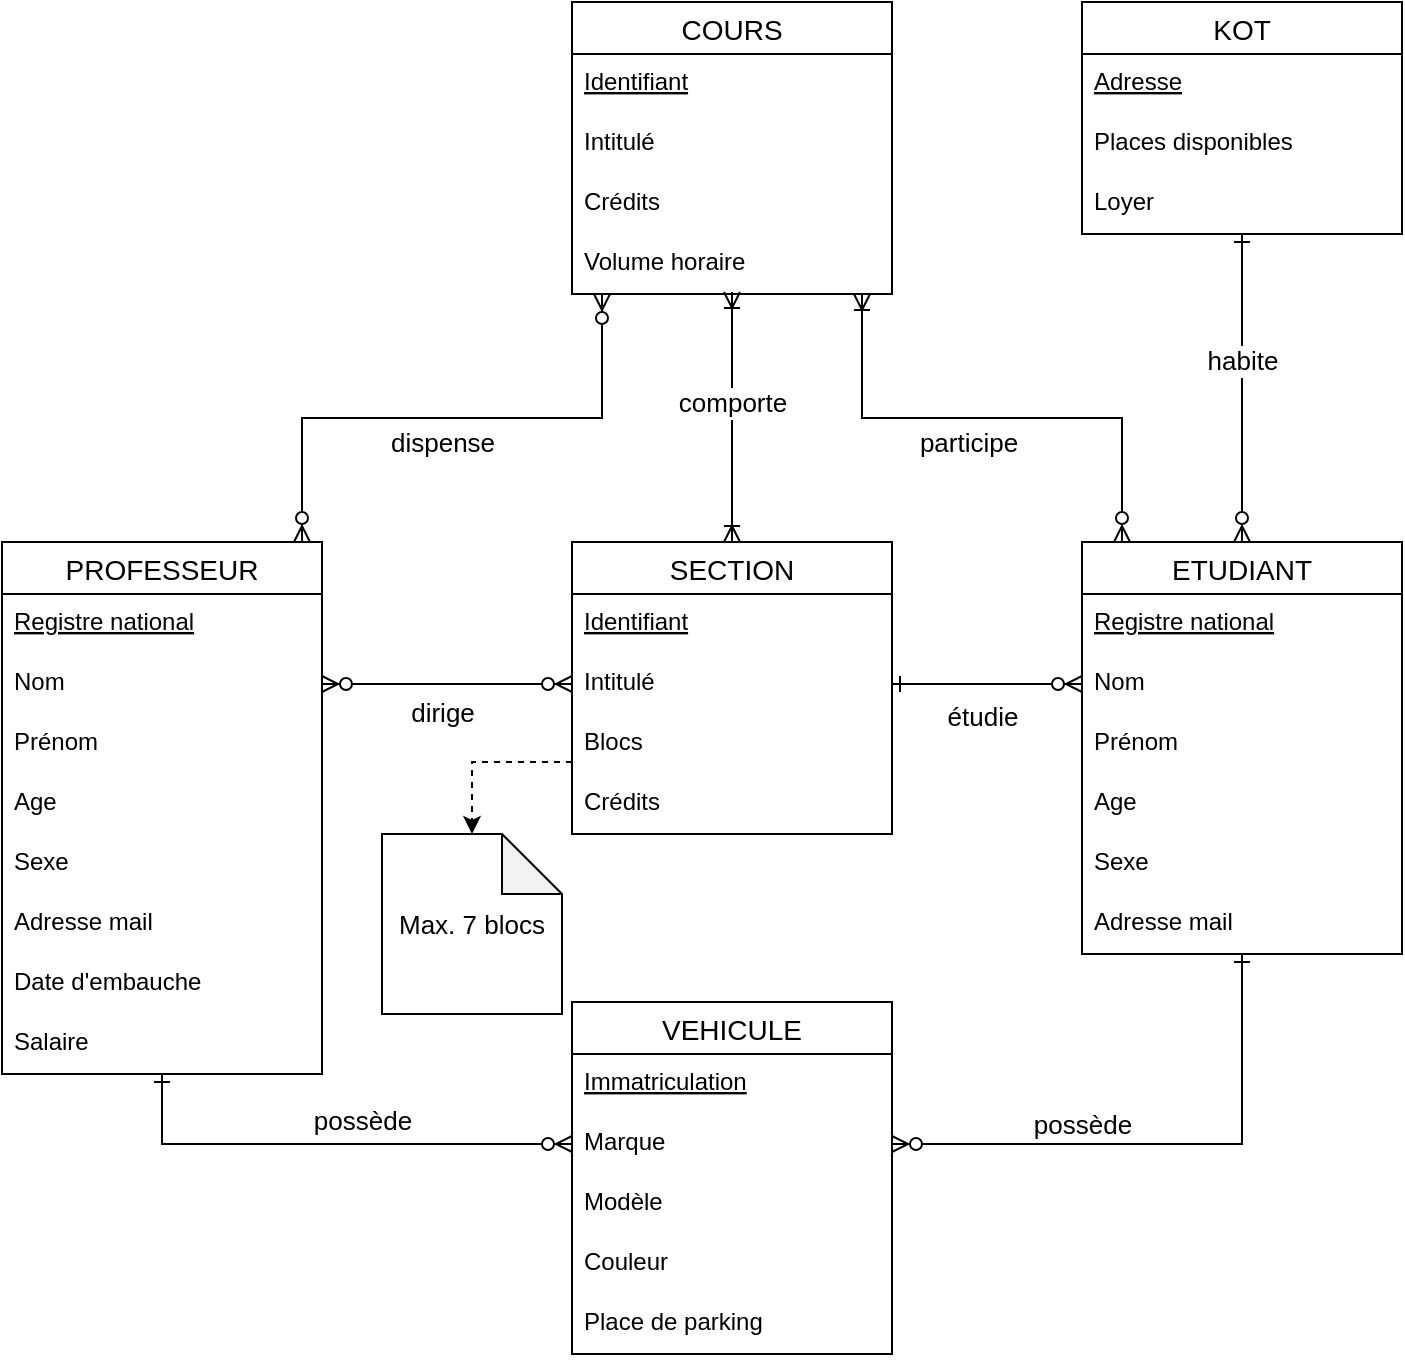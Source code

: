 <mxfile version="14.4.9" type="github">
  <diagram id="R2lEEEUBdFMjLlhIrx00" name="Page-1">
    <mxGraphModel dx="1422" dy="762" grid="1" gridSize="10" guides="1" tooltips="1" connect="1" arrows="1" fold="1" page="1" pageScale="1" pageWidth="850" pageHeight="1100" math="0" shadow="0" extFonts="Permanent Marker^https://fonts.googleapis.com/css?family=Permanent+Marker">
      <root>
        <mxCell id="0" />
        <mxCell id="1" parent="0" />
        <mxCell id="Pkc1GEnXVMNW0tGC9WFH-98" style="edgeStyle=none;rounded=0;orthogonalLoop=1;jettySize=auto;html=1;startArrow=ERzeroToMany;startFill=1;endArrow=ERone;endFill=0;align=right;exitX=0;exitY=0.5;exitDx=0;exitDy=0;entryX=1;entryY=0.5;entryDx=0;entryDy=0;" parent="1" source="Pkc1GEnXVMNW0tGC9WFH-16" target="Pkc1GEnXVMNW0tGC9WFH-50" edge="1">
          <mxGeometry relative="1" as="geometry" />
        </mxCell>
        <mxCell id="BLVXTx5RpkYoU7Y2Muty-6" value="étudie" style="edgeLabel;html=1;align=center;verticalAlign=top;resizable=0;points=[];fontSize=13;" vertex="1" connectable="0" parent="Pkc1GEnXVMNW0tGC9WFH-98">
          <mxGeometry x="-0.368" relative="1" as="geometry">
            <mxPoint x="-20" y="2" as="offset" />
          </mxGeometry>
        </mxCell>
        <mxCell id="BLVXTx5RpkYoU7Y2Muty-19" style="edgeStyle=orthogonalEdgeStyle;rounded=0;orthogonalLoop=1;jettySize=auto;html=1;startArrow=ERzeroToMany;startFill=1;endArrow=ERoneToMany;endFill=0;strokeWidth=1;fontSize=13;" edge="1" parent="1" source="Pkc1GEnXVMNW0tGC9WFH-14" target="Pkc1GEnXVMNW0tGC9WFH-61">
          <mxGeometry relative="1" as="geometry">
            <Array as="points">
              <mxPoint x="620" y="268" />
              <mxPoint x="490" y="268" />
            </Array>
          </mxGeometry>
        </mxCell>
        <mxCell id="BLVXTx5RpkYoU7Y2Muty-20" value="participe" style="edgeLabel;html=1;align=center;verticalAlign=middle;resizable=0;points=[];fontSize=13;" vertex="1" connectable="0" parent="BLVXTx5RpkYoU7Y2Muty-19">
          <mxGeometry x="0.277" y="-1" relative="1" as="geometry">
            <mxPoint x="23" y="13" as="offset" />
          </mxGeometry>
        </mxCell>
        <mxCell id="Pkc1GEnXVMNW0tGC9WFH-14" value="ETUDIANT" style="swimlane;fontStyle=0;childLayout=stackLayout;horizontal=1;startSize=26;horizontalStack=0;resizeParent=1;resizeParentMax=0;resizeLast=0;collapsible=1;marginBottom=0;align=center;fontSize=14;" parent="1" vertex="1">
          <mxGeometry x="600" y="330" width="160" height="206" as="geometry" />
        </mxCell>
        <mxCell id="Pkc1GEnXVMNW0tGC9WFH-15" value="Registre national" style="text;strokeColor=none;fillColor=none;spacingLeft=4;spacingRight=4;overflow=hidden;rotatable=0;points=[[0,0.5],[1,0.5]];portConstraint=eastwest;fontSize=12;fontStyle=4;strokeWidth=2;" parent="Pkc1GEnXVMNW0tGC9WFH-14" vertex="1">
          <mxGeometry y="26" width="160" height="30" as="geometry" />
        </mxCell>
        <mxCell id="Pkc1GEnXVMNW0tGC9WFH-16" value="Nom" style="text;strokeColor=none;fillColor=none;spacingLeft=4;spacingRight=4;overflow=hidden;rotatable=0;points=[[0,0.5],[1,0.5]];portConstraint=eastwest;fontSize=12;" parent="Pkc1GEnXVMNW0tGC9WFH-14" vertex="1">
          <mxGeometry y="56" width="160" height="30" as="geometry" />
        </mxCell>
        <mxCell id="Pkc1GEnXVMNW0tGC9WFH-17" value="Prénom" style="text;strokeColor=none;fillColor=none;spacingLeft=4;spacingRight=4;overflow=hidden;rotatable=0;points=[[0,0.5],[1,0.5]];portConstraint=eastwest;fontSize=12;" parent="Pkc1GEnXVMNW0tGC9WFH-14" vertex="1">
          <mxGeometry y="86" width="160" height="30" as="geometry" />
        </mxCell>
        <mxCell id="Pkc1GEnXVMNW0tGC9WFH-25" value="Age&#xa;" style="text;strokeColor=none;fillColor=none;spacingLeft=4;spacingRight=4;overflow=hidden;rotatable=0;points=[[0,0.5],[1,0.5]];portConstraint=eastwest;fontSize=12;" parent="Pkc1GEnXVMNW0tGC9WFH-14" vertex="1">
          <mxGeometry y="116" width="160" height="30" as="geometry" />
        </mxCell>
        <mxCell id="Pkc1GEnXVMNW0tGC9WFH-26" value="Sexe" style="text;strokeColor=none;fillColor=none;spacingLeft=4;spacingRight=4;overflow=hidden;rotatable=0;points=[[0,0.5],[1,0.5]];portConstraint=eastwest;fontSize=12;" parent="Pkc1GEnXVMNW0tGC9WFH-14" vertex="1">
          <mxGeometry y="146" width="160" height="30" as="geometry" />
        </mxCell>
        <mxCell id="Pkc1GEnXVMNW0tGC9WFH-87" value="Adresse mail" style="text;strokeColor=none;fillColor=none;spacingLeft=4;spacingRight=4;overflow=hidden;rotatable=0;points=[[0,0.5],[1,0.5]];portConstraint=eastwest;fontSize=12;" parent="Pkc1GEnXVMNW0tGC9WFH-14" vertex="1">
          <mxGeometry y="176" width="160" height="30" as="geometry" />
        </mxCell>
        <mxCell id="BLVXTx5RpkYoU7Y2Muty-16" style="edgeStyle=orthogonalEdgeStyle;rounded=0;orthogonalLoop=1;jettySize=auto;html=1;startArrow=ERzeroToMany;startFill=1;endArrow=ERzeroToMany;endFill=1;strokeWidth=1;fontSize=13;" edge="1" parent="1" source="Pkc1GEnXVMNW0tGC9WFH-28" target="Pkc1GEnXVMNW0tGC9WFH-61">
          <mxGeometry relative="1" as="geometry">
            <Array as="points">
              <mxPoint x="210" y="268" />
              <mxPoint x="360" y="268" />
            </Array>
          </mxGeometry>
        </mxCell>
        <mxCell id="BLVXTx5RpkYoU7Y2Muty-17" value="dispense" style="edgeLabel;html=1;align=center;verticalAlign=middle;resizable=0;points=[];fontSize=13;" vertex="1" connectable="0" parent="BLVXTx5RpkYoU7Y2Muty-16">
          <mxGeometry x="0.146" y="-1" relative="1" as="geometry">
            <mxPoint x="-25" y="11" as="offset" />
          </mxGeometry>
        </mxCell>
        <mxCell id="Pkc1GEnXVMNW0tGC9WFH-28" value="PROFESSEUR" style="swimlane;fontStyle=0;childLayout=stackLayout;horizontal=1;startSize=26;horizontalStack=0;resizeParent=1;resizeParentMax=0;resizeLast=0;collapsible=1;marginBottom=0;align=center;fontSize=14;" parent="1" vertex="1">
          <mxGeometry x="60" y="330" width="160" height="266" as="geometry" />
        </mxCell>
        <mxCell id="Pkc1GEnXVMNW0tGC9WFH-29" value="Registre national" style="text;strokeColor=none;fillColor=none;spacingLeft=4;spacingRight=4;overflow=hidden;rotatable=0;points=[[0,0.5],[1,0.5]];portConstraint=eastwest;fontSize=12;fontStyle=4;strokeWidth=2;" parent="Pkc1GEnXVMNW0tGC9WFH-28" vertex="1">
          <mxGeometry y="26" width="160" height="30" as="geometry" />
        </mxCell>
        <mxCell id="Pkc1GEnXVMNW0tGC9WFH-30" value="Nom" style="text;strokeColor=none;fillColor=none;spacingLeft=4;spacingRight=4;overflow=hidden;rotatable=0;points=[[0,0.5],[1,0.5]];portConstraint=eastwest;fontSize=12;" parent="Pkc1GEnXVMNW0tGC9WFH-28" vertex="1">
          <mxGeometry y="56" width="160" height="30" as="geometry" />
        </mxCell>
        <mxCell id="Pkc1GEnXVMNW0tGC9WFH-31" value="Prénom" style="text;strokeColor=none;fillColor=none;spacingLeft=4;spacingRight=4;overflow=hidden;rotatable=0;points=[[0,0.5],[1,0.5]];portConstraint=eastwest;fontSize=12;" parent="Pkc1GEnXVMNW0tGC9WFH-28" vertex="1">
          <mxGeometry y="86" width="160" height="30" as="geometry" />
        </mxCell>
        <mxCell id="Pkc1GEnXVMNW0tGC9WFH-32" value="Age&#xa;" style="text;strokeColor=none;fillColor=none;spacingLeft=4;spacingRight=4;overflow=hidden;rotatable=0;points=[[0,0.5],[1,0.5]];portConstraint=eastwest;fontSize=12;" parent="Pkc1GEnXVMNW0tGC9WFH-28" vertex="1">
          <mxGeometry y="116" width="160" height="30" as="geometry" />
        </mxCell>
        <mxCell id="Pkc1GEnXVMNW0tGC9WFH-33" value="Sexe" style="text;strokeColor=none;fillColor=none;spacingLeft=4;spacingRight=4;overflow=hidden;rotatable=0;points=[[0,0.5],[1,0.5]];portConstraint=eastwest;fontSize=12;" parent="Pkc1GEnXVMNW0tGC9WFH-28" vertex="1">
          <mxGeometry y="146" width="160" height="30" as="geometry" />
        </mxCell>
        <mxCell id="Pkc1GEnXVMNW0tGC9WFH-88" value="Adresse mail" style="text;strokeColor=none;fillColor=none;spacingLeft=4;spacingRight=4;overflow=hidden;rotatable=0;points=[[0,0.5],[1,0.5]];portConstraint=eastwest;fontSize=12;" parent="Pkc1GEnXVMNW0tGC9WFH-28" vertex="1">
          <mxGeometry y="176" width="160" height="30" as="geometry" />
        </mxCell>
        <mxCell id="Pkc1GEnXVMNW0tGC9WFH-34" value="Date d&#39;embauche" style="text;strokeColor=none;fillColor=none;spacingLeft=4;spacingRight=4;overflow=hidden;rotatable=0;points=[[0,0.5],[1,0.5]];portConstraint=eastwest;fontSize=12;" parent="Pkc1GEnXVMNW0tGC9WFH-28" vertex="1">
          <mxGeometry y="206" width="160" height="30" as="geometry" />
        </mxCell>
        <mxCell id="Pkc1GEnXVMNW0tGC9WFH-55" value="Salaire" style="text;strokeColor=none;fillColor=none;spacingLeft=4;spacingRight=4;overflow=hidden;rotatable=0;points=[[0,0.5],[1,0.5]];portConstraint=eastwest;fontSize=12;" parent="Pkc1GEnXVMNW0tGC9WFH-28" vertex="1">
          <mxGeometry y="236" width="160" height="30" as="geometry" />
        </mxCell>
        <mxCell id="Pkc1GEnXVMNW0tGC9WFH-99" style="edgeStyle=none;rounded=0;orthogonalLoop=1;jettySize=auto;html=1;startArrow=ERzeroToMany;startFill=1;endArrow=ERzeroToMany;endFill=1;align=right;entryX=1;entryY=0.5;entryDx=0;entryDy=0;exitX=0;exitY=0.5;exitDx=0;exitDy=0;" parent="1" source="Pkc1GEnXVMNW0tGC9WFH-50" target="Pkc1GEnXVMNW0tGC9WFH-30" edge="1">
          <mxGeometry relative="1" as="geometry">
            <mxPoint x="460" y="331" as="sourcePoint" />
          </mxGeometry>
        </mxCell>
        <mxCell id="BLVXTx5RpkYoU7Y2Muty-5" value="dirige" style="edgeLabel;html=1;align=center;verticalAlign=top;resizable=0;points=[];fontSize=13;" vertex="1" connectable="0" parent="Pkc1GEnXVMNW0tGC9WFH-99">
          <mxGeometry x="-0.184" relative="1" as="geometry">
            <mxPoint x="-14" as="offset" />
          </mxGeometry>
        </mxCell>
        <mxCell id="BLVXTx5RpkYoU7Y2Muty-15" style="edgeStyle=orthogonalEdgeStyle;rounded=0;orthogonalLoop=1;jettySize=auto;html=1;entryX=0.5;entryY=0;entryDx=0;entryDy=0;entryPerimeter=0;startArrow=none;startFill=0;endArrow=classic;endFill=1;fontSize=13;dashed=1;strokeWidth=1;" edge="1" parent="1" source="Pkc1GEnXVMNW0tGC9WFH-48" target="BLVXTx5RpkYoU7Y2Muty-14">
          <mxGeometry relative="1" as="geometry">
            <Array as="points">
              <mxPoint x="295" y="440" />
            </Array>
          </mxGeometry>
        </mxCell>
        <mxCell id="Pkc1GEnXVMNW0tGC9WFH-48" value="SECTION" style="swimlane;fontStyle=0;childLayout=stackLayout;horizontal=1;startSize=26;horizontalStack=0;resizeParent=1;resizeParentMax=0;resizeLast=0;collapsible=1;marginBottom=0;align=center;fontSize=14;" parent="1" vertex="1">
          <mxGeometry x="345" y="330" width="160" height="146" as="geometry" />
        </mxCell>
        <mxCell id="Pkc1GEnXVMNW0tGC9WFH-49" value="Identifiant" style="text;strokeColor=none;fillColor=none;spacingLeft=4;spacingRight=4;overflow=hidden;rotatable=0;points=[[0,0.5],[1,0.5]];portConstraint=eastwest;fontSize=12;fontStyle=4;strokeWidth=2;" parent="Pkc1GEnXVMNW0tGC9WFH-48" vertex="1">
          <mxGeometry y="26" width="160" height="30" as="geometry" />
        </mxCell>
        <mxCell id="Pkc1GEnXVMNW0tGC9WFH-50" value="Intitulé" style="text;strokeColor=none;fillColor=none;spacingLeft=4;spacingRight=4;overflow=hidden;rotatable=0;points=[[0,0.5],[1,0.5]];portConstraint=eastwest;fontSize=12;" parent="Pkc1GEnXVMNW0tGC9WFH-48" vertex="1">
          <mxGeometry y="56" width="160" height="30" as="geometry" />
        </mxCell>
        <mxCell id="Pkc1GEnXVMNW0tGC9WFH-51" value="Blocs&#xa;" style="text;strokeColor=none;fillColor=none;spacingLeft=4;spacingRight=4;overflow=hidden;rotatable=0;points=[[0,0.5],[1,0.5]];portConstraint=eastwest;fontSize=12;" parent="Pkc1GEnXVMNW0tGC9WFH-48" vertex="1">
          <mxGeometry y="86" width="160" height="30" as="geometry" />
        </mxCell>
        <mxCell id="Pkc1GEnXVMNW0tGC9WFH-54" value="Crédits" style="text;strokeColor=none;fillColor=none;spacingLeft=4;spacingRight=4;overflow=hidden;rotatable=0;points=[[0,0.5],[1,0.5]];portConstraint=eastwest;fontSize=12;" parent="Pkc1GEnXVMNW0tGC9WFH-48" vertex="1">
          <mxGeometry y="116" width="160" height="30" as="geometry" />
        </mxCell>
        <mxCell id="Pkc1GEnXVMNW0tGC9WFH-94" style="edgeStyle=orthogonalEdgeStyle;rounded=0;orthogonalLoop=1;jettySize=auto;html=1;startArrow=ERoneToMany;startFill=0;endArrow=ERoneToMany;endFill=0;align=right;exitX=0.5;exitY=0.967;exitDx=0;exitDy=0;exitPerimeter=0;" parent="1" source="Pkc1GEnXVMNW0tGC9WFH-66" target="Pkc1GEnXVMNW0tGC9WFH-48" edge="1">
          <mxGeometry relative="1" as="geometry">
            <mxPoint x="400" y="206" as="sourcePoint" />
          </mxGeometry>
        </mxCell>
        <mxCell id="BLVXTx5RpkYoU7Y2Muty-13" value="comporte" style="edgeLabel;html=1;align=center;verticalAlign=bottom;resizable=0;points=[];fontSize=13;horizontal=1;" vertex="1" connectable="0" parent="Pkc1GEnXVMNW0tGC9WFH-94">
          <mxGeometry x="-0.312" relative="1" as="geometry">
            <mxPoint y="21.99" as="offset" />
          </mxGeometry>
        </mxCell>
        <mxCell id="Pkc1GEnXVMNW0tGC9WFH-61" value="COURS" style="swimlane;fontStyle=0;childLayout=stackLayout;horizontal=1;startSize=26;horizontalStack=0;resizeParent=1;resizeParentMax=0;resizeLast=0;collapsible=1;marginBottom=0;align=center;fontSize=14;" parent="1" vertex="1">
          <mxGeometry x="345" y="60" width="160" height="146" as="geometry" />
        </mxCell>
        <mxCell id="Pkc1GEnXVMNW0tGC9WFH-62" value="Identifiant" style="text;strokeColor=none;fillColor=none;spacingLeft=4;spacingRight=4;overflow=hidden;rotatable=0;points=[[0,0.5],[1,0.5]];portConstraint=eastwest;fontSize=12;fontStyle=4;strokeWidth=2;" parent="Pkc1GEnXVMNW0tGC9WFH-61" vertex="1">
          <mxGeometry y="26" width="160" height="30" as="geometry" />
        </mxCell>
        <mxCell id="Pkc1GEnXVMNW0tGC9WFH-63" value="Intitulé" style="text;strokeColor=none;fillColor=none;spacingLeft=4;spacingRight=4;overflow=hidden;rotatable=0;points=[[0,0.5],[1,0.5]];portConstraint=eastwest;fontSize=12;" parent="Pkc1GEnXVMNW0tGC9WFH-61" vertex="1">
          <mxGeometry y="56" width="160" height="30" as="geometry" />
        </mxCell>
        <mxCell id="Pkc1GEnXVMNW0tGC9WFH-65" value="Crédits" style="text;strokeColor=none;fillColor=none;spacingLeft=4;spacingRight=4;overflow=hidden;rotatable=0;points=[[0,0.5],[1,0.5]];portConstraint=eastwest;fontSize=12;" parent="Pkc1GEnXVMNW0tGC9WFH-61" vertex="1">
          <mxGeometry y="86" width="160" height="30" as="geometry" />
        </mxCell>
        <mxCell id="Pkc1GEnXVMNW0tGC9WFH-66" value="Volume horaire" style="text;strokeColor=none;fillColor=none;spacingLeft=4;spacingRight=4;overflow=hidden;rotatable=0;points=[[0,0.5],[1,0.5]];portConstraint=eastwest;fontSize=12;" parent="Pkc1GEnXVMNW0tGC9WFH-61" vertex="1">
          <mxGeometry y="116" width="160" height="30" as="geometry" />
        </mxCell>
        <mxCell id="Pkc1GEnXVMNW0tGC9WFH-95" style="rounded=0;orthogonalLoop=1;jettySize=auto;html=1;startArrow=ERzeroToMany;startFill=1;endArrow=ERone;endFill=0;align=right;edgeStyle=orthogonalEdgeStyle;exitX=0;exitY=0.5;exitDx=0;exitDy=0;" parent="1" source="Pkc1GEnXVMNW0tGC9WFH-70" target="Pkc1GEnXVMNW0tGC9WFH-28" edge="1">
          <mxGeometry relative="1" as="geometry" />
        </mxCell>
        <mxCell id="BLVXTx5RpkYoU7Y2Muty-9" value="possède" style="edgeLabel;html=1;align=center;verticalAlign=bottom;resizable=0;points=[];fontSize=13;" vertex="1" connectable="0" parent="Pkc1GEnXVMNW0tGC9WFH-95">
          <mxGeometry x="-0.525" y="-2" relative="1" as="geometry">
            <mxPoint x="-48" as="offset" />
          </mxGeometry>
        </mxCell>
        <mxCell id="Pkc1GEnXVMNW0tGC9WFH-68" value="VEHICULE" style="swimlane;fontStyle=0;childLayout=stackLayout;horizontal=1;startSize=26;horizontalStack=0;resizeParent=1;resizeParentMax=0;resizeLast=0;collapsible=1;marginBottom=0;align=center;fontSize=14;" parent="1" vertex="1">
          <mxGeometry x="345" y="560" width="160" height="176" as="geometry" />
        </mxCell>
        <mxCell id="Pkc1GEnXVMNW0tGC9WFH-69" value="Immatriculation" style="text;strokeColor=none;fillColor=none;spacingLeft=4;spacingRight=4;overflow=hidden;rotatable=0;points=[[0,0.5],[1,0.5]];portConstraint=eastwest;fontSize=12;fontStyle=4;strokeWidth=2;" parent="Pkc1GEnXVMNW0tGC9WFH-68" vertex="1">
          <mxGeometry y="26" width="160" height="30" as="geometry" />
        </mxCell>
        <mxCell id="Pkc1GEnXVMNW0tGC9WFH-70" value="Marque" style="text;strokeColor=none;fillColor=none;spacingLeft=4;spacingRight=4;overflow=hidden;rotatable=0;points=[[0,0.5],[1,0.5]];portConstraint=eastwest;fontSize=12;" parent="Pkc1GEnXVMNW0tGC9WFH-68" vertex="1">
          <mxGeometry y="56" width="160" height="30" as="geometry" />
        </mxCell>
        <mxCell id="Pkc1GEnXVMNW0tGC9WFH-71" value="Modèle" style="text;strokeColor=none;fillColor=none;spacingLeft=4;spacingRight=4;overflow=hidden;rotatable=0;points=[[0,0.5],[1,0.5]];portConstraint=eastwest;fontSize=12;" parent="Pkc1GEnXVMNW0tGC9WFH-68" vertex="1">
          <mxGeometry y="86" width="160" height="30" as="geometry" />
        </mxCell>
        <mxCell id="Pkc1GEnXVMNW0tGC9WFH-73" value="Couleur" style="text;strokeColor=none;fillColor=none;spacingLeft=4;spacingRight=4;overflow=hidden;rotatable=0;points=[[0,0.5],[1,0.5]];portConstraint=eastwest;fontSize=12;" parent="Pkc1GEnXVMNW0tGC9WFH-68" vertex="1">
          <mxGeometry y="116" width="160" height="30" as="geometry" />
        </mxCell>
        <mxCell id="Pkc1GEnXVMNW0tGC9WFH-72" value="Place de parking" style="text;strokeColor=none;fillColor=none;spacingLeft=4;spacingRight=4;overflow=hidden;rotatable=0;points=[[0,0.5],[1,0.5]];portConstraint=eastwest;fontSize=12;" parent="Pkc1GEnXVMNW0tGC9WFH-68" vertex="1">
          <mxGeometry y="146" width="160" height="30" as="geometry" />
        </mxCell>
        <mxCell id="Pkc1GEnXVMNW0tGC9WFH-74" value="KOT" style="swimlane;fontStyle=0;childLayout=stackLayout;horizontal=1;startSize=26;horizontalStack=0;resizeParent=1;resizeParentMax=0;resizeLast=0;collapsible=1;marginBottom=0;align=center;fontSize=14;" parent="1" vertex="1">
          <mxGeometry x="600" y="60" width="160" height="116" as="geometry" />
        </mxCell>
        <mxCell id="Pkc1GEnXVMNW0tGC9WFH-76" value="Adresse" style="text;strokeColor=none;fillColor=none;spacingLeft=4;spacingRight=4;overflow=hidden;rotatable=0;points=[[0,0.5],[1,0.5]];portConstraint=eastwest;fontSize=12;fontStyle=4" parent="Pkc1GEnXVMNW0tGC9WFH-74" vertex="1">
          <mxGeometry y="26" width="160" height="30" as="geometry" />
        </mxCell>
        <mxCell id="Pkc1GEnXVMNW0tGC9WFH-77" value="Places disponibles" style="text;strokeColor=none;fillColor=none;spacingLeft=4;spacingRight=4;overflow=hidden;rotatable=0;points=[[0,0.5],[1,0.5]];portConstraint=eastwest;fontSize=12;" parent="Pkc1GEnXVMNW0tGC9WFH-74" vertex="1">
          <mxGeometry y="56" width="160" height="30" as="geometry" />
        </mxCell>
        <mxCell id="Pkc1GEnXVMNW0tGC9WFH-79" value="Loyer" style="text;strokeColor=none;fillColor=none;spacingLeft=4;spacingRight=4;overflow=hidden;rotatable=0;points=[[0,0.5],[1,0.5]];portConstraint=eastwest;fontSize=12;" parent="Pkc1GEnXVMNW0tGC9WFH-74" vertex="1">
          <mxGeometry y="86" width="160" height="30" as="geometry" />
        </mxCell>
        <mxCell id="Pkc1GEnXVMNW0tGC9WFH-96" style="edgeStyle=orthogonalEdgeStyle;rounded=0;orthogonalLoop=1;jettySize=auto;html=1;startArrow=ERone;startFill=0;endArrow=ERzeroToMany;endFill=1;align=right;entryX=1;entryY=0.5;entryDx=0;entryDy=0;" parent="1" source="Pkc1GEnXVMNW0tGC9WFH-14" target="Pkc1GEnXVMNW0tGC9WFH-70" edge="1">
          <mxGeometry relative="1" as="geometry" />
        </mxCell>
        <mxCell id="BLVXTx5RpkYoU7Y2Muty-10" value="possède" style="edgeLabel;html=1;align=center;verticalAlign=bottom;resizable=0;points=[];fontSize=13;" vertex="1" connectable="0" parent="Pkc1GEnXVMNW0tGC9WFH-96">
          <mxGeometry x="0.23" y="3" relative="1" as="geometry">
            <mxPoint x="-9" y="-3" as="offset" />
          </mxGeometry>
        </mxCell>
        <mxCell id="Pkc1GEnXVMNW0tGC9WFH-100" style="edgeStyle=none;rounded=0;orthogonalLoop=1;jettySize=auto;html=1;startArrow=ERzeroToMany;startFill=1;endArrow=ERone;endFill=0;align=right;" parent="1" source="Pkc1GEnXVMNW0tGC9WFH-14" target="Pkc1GEnXVMNW0tGC9WFH-74" edge="1">
          <mxGeometry relative="1" as="geometry" />
        </mxCell>
        <mxCell id="BLVXTx5RpkYoU7Y2Muty-11" value="habite" style="edgeLabel;html=1;align=center;verticalAlign=bottom;resizable=0;points=[];horizontal=1;fontSize=13;" vertex="1" connectable="0" parent="Pkc1GEnXVMNW0tGC9WFH-100">
          <mxGeometry x="0.403" y="-2" relative="1" as="geometry">
            <mxPoint x="-2" y="27" as="offset" />
          </mxGeometry>
        </mxCell>
        <mxCell id="BLVXTx5RpkYoU7Y2Muty-14" value="Max. 7 blocs" style="shape=note;whiteSpace=wrap;html=1;backgroundOutline=1;darkOpacity=0.05;fontSize=13;" vertex="1" parent="1">
          <mxGeometry x="250" y="476" width="90" height="90" as="geometry" />
        </mxCell>
      </root>
    </mxGraphModel>
  </diagram>
</mxfile>
